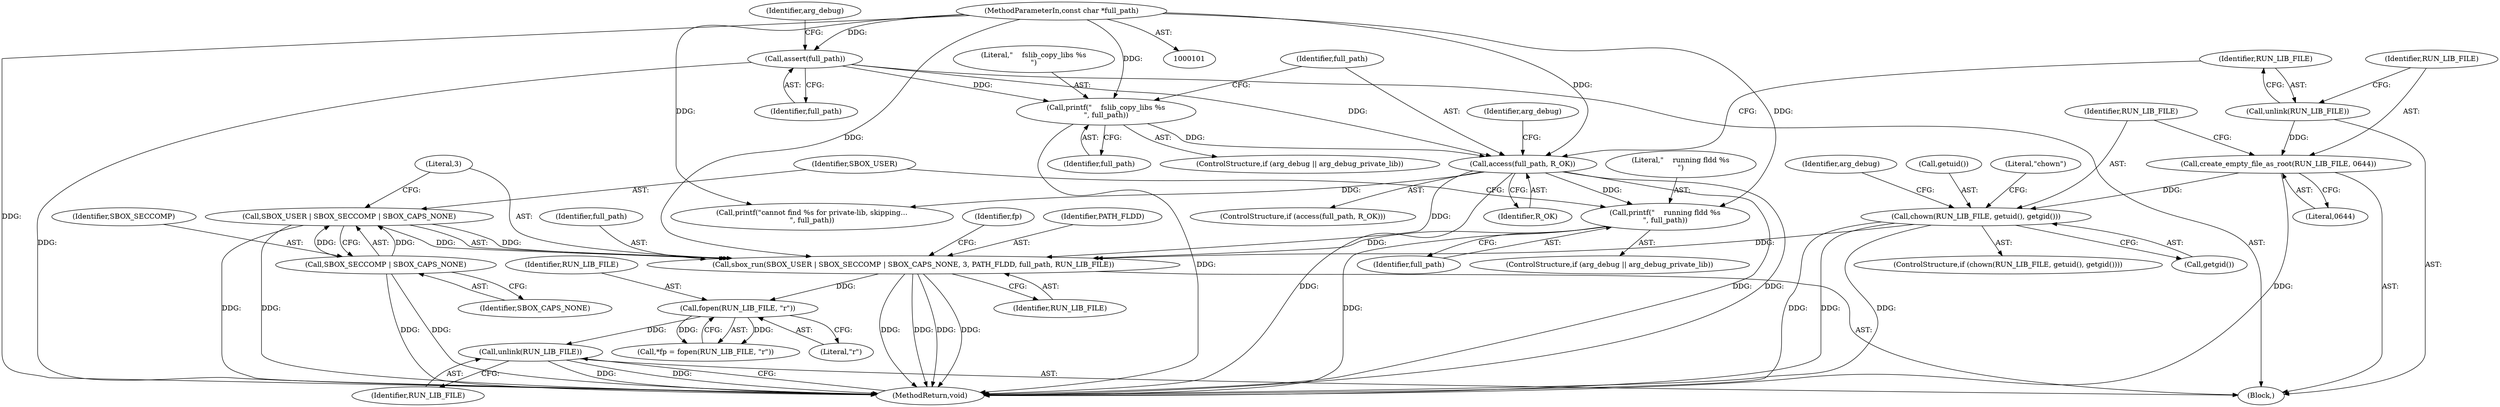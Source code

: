 digraph "0_firejail_eecf35c2f8249489a1d3e512bb07f0d427183134@API" {
"1000189" [label="(Call,unlink(RUN_LIB_FILE))"];
"1000158" [label="(Call,fopen(RUN_LIB_FILE, \"r\"))"];
"1000145" [label="(Call,sbox_run(SBOX_USER | SBOX_SECCOMP | SBOX_CAPS_NONE, 3, PATH_FLDD, full_path, RUN_LIB_FILE))"];
"1000146" [label="(Call,SBOX_USER | SBOX_SECCOMP | SBOX_CAPS_NONE)"];
"1000148" [label="(Call,SBOX_SECCOMP | SBOX_CAPS_NONE)"];
"1000142" [label="(Call,printf(\"    running fldd %s\n\", full_path))"];
"1000114" [label="(Call,access(full_path, R_OK))"];
"1000104" [label="(Call,assert(full_path))"];
"1000102" [label="(MethodParameterIn,const char *full_path)"];
"1000110" [label="(Call,printf(\"    fslib_copy_libs %s\n\", full_path))"];
"1000132" [label="(Call,chown(RUN_LIB_FILE, getuid(), getgid()))"];
"1000128" [label="(Call,create_empty_file_as_root(RUN_LIB_FILE, 0644))"];
"1000126" [label="(Call,unlink(RUN_LIB_FILE))"];
"1000157" [label="(Identifier,fp)"];
"1000190" [label="(Identifier,RUN_LIB_FILE)"];
"1000127" [label="(Identifier,RUN_LIB_FILE)"];
"1000112" [label="(Identifier,full_path)"];
"1000116" [label="(Identifier,R_OK)"];
"1000151" [label="(Literal,3)"];
"1000158" [label="(Call,fopen(RUN_LIB_FILE, \"r\"))"];
"1000144" [label="(Identifier,full_path)"];
"1000148" [label="(Call,SBOX_SECCOMP | SBOX_CAPS_NONE)"];
"1000129" [label="(Identifier,RUN_LIB_FILE)"];
"1000114" [label="(Call,access(full_path, R_OK))"];
"1000126" [label="(Call,unlink(RUN_LIB_FILE))"];
"1000159" [label="(Identifier,RUN_LIB_FILE)"];
"1000138" [label="(ControlStructure,if (arg_debug || arg_debug_private_lib))"];
"1000142" [label="(Call,printf(\"    running fldd %s\n\", full_path))"];
"1000105" [label="(Identifier,full_path)"];
"1000113" [label="(ControlStructure,if (access(full_path, R_OK)))"];
"1000110" [label="(Call,printf(\"    fslib_copy_libs %s\n\", full_path))"];
"1000102" [label="(MethodParameterIn,const char *full_path)"];
"1000152" [label="(Identifier,PATH_FLDD)"];
"1000115" [label="(Identifier,full_path)"];
"1000133" [label="(Identifier,RUN_LIB_FILE)"];
"1000134" [label="(Call,getuid())"];
"1000137" [label="(Literal,\"chown\")"];
"1000189" [label="(Call,unlink(RUN_LIB_FILE))"];
"1000149" [label="(Identifier,SBOX_SECCOMP)"];
"1000111" [label="(Literal,\"    fslib_copy_libs %s\n\")"];
"1000135" [label="(Call,getgid())"];
"1000140" [label="(Identifier,arg_debug)"];
"1000108" [label="(Identifier,arg_debug)"];
"1000128" [label="(Call,create_empty_file_as_root(RUN_LIB_FILE, 0644))"];
"1000104" [label="(Call,assert(full_path))"];
"1000120" [label="(Identifier,arg_debug)"];
"1000143" [label="(Literal,\"    running fldd %s\n\")"];
"1000150" [label="(Identifier,SBOX_CAPS_NONE)"];
"1000122" [label="(Call,printf(\"cannot find %s for private-lib, skipping...\n\", full_path))"];
"1000106" [label="(ControlStructure,if (arg_debug || arg_debug_private_lib))"];
"1000156" [label="(Call,*fp = fopen(RUN_LIB_FILE, \"r\"))"];
"1000145" [label="(Call,sbox_run(SBOX_USER | SBOX_SECCOMP | SBOX_CAPS_NONE, 3, PATH_FLDD, full_path, RUN_LIB_FILE))"];
"1000191" [label="(MethodReturn,void)"];
"1000147" [label="(Identifier,SBOX_USER)"];
"1000132" [label="(Call,chown(RUN_LIB_FILE, getuid(), getgid()))"];
"1000160" [label="(Literal,\"r\")"];
"1000103" [label="(Block,)"];
"1000153" [label="(Identifier,full_path)"];
"1000146" [label="(Call,SBOX_USER | SBOX_SECCOMP | SBOX_CAPS_NONE)"];
"1000130" [label="(Literal,0644)"];
"1000154" [label="(Identifier,RUN_LIB_FILE)"];
"1000131" [label="(ControlStructure,if (chown(RUN_LIB_FILE, getuid(), getgid())))"];
"1000189" -> "1000103"  [label="AST: "];
"1000189" -> "1000190"  [label="CFG: "];
"1000190" -> "1000189"  [label="AST: "];
"1000191" -> "1000189"  [label="CFG: "];
"1000189" -> "1000191"  [label="DDG: "];
"1000189" -> "1000191"  [label="DDG: "];
"1000158" -> "1000189"  [label="DDG: "];
"1000158" -> "1000156"  [label="AST: "];
"1000158" -> "1000160"  [label="CFG: "];
"1000159" -> "1000158"  [label="AST: "];
"1000160" -> "1000158"  [label="AST: "];
"1000156" -> "1000158"  [label="CFG: "];
"1000158" -> "1000156"  [label="DDG: "];
"1000158" -> "1000156"  [label="DDG: "];
"1000145" -> "1000158"  [label="DDG: "];
"1000145" -> "1000103"  [label="AST: "];
"1000145" -> "1000154"  [label="CFG: "];
"1000146" -> "1000145"  [label="AST: "];
"1000151" -> "1000145"  [label="AST: "];
"1000152" -> "1000145"  [label="AST: "];
"1000153" -> "1000145"  [label="AST: "];
"1000154" -> "1000145"  [label="AST: "];
"1000157" -> "1000145"  [label="CFG: "];
"1000145" -> "1000191"  [label="DDG: "];
"1000145" -> "1000191"  [label="DDG: "];
"1000145" -> "1000191"  [label="DDG: "];
"1000145" -> "1000191"  [label="DDG: "];
"1000146" -> "1000145"  [label="DDG: "];
"1000146" -> "1000145"  [label="DDG: "];
"1000142" -> "1000145"  [label="DDG: "];
"1000114" -> "1000145"  [label="DDG: "];
"1000102" -> "1000145"  [label="DDG: "];
"1000132" -> "1000145"  [label="DDG: "];
"1000146" -> "1000148"  [label="CFG: "];
"1000147" -> "1000146"  [label="AST: "];
"1000148" -> "1000146"  [label="AST: "];
"1000151" -> "1000146"  [label="CFG: "];
"1000146" -> "1000191"  [label="DDG: "];
"1000146" -> "1000191"  [label="DDG: "];
"1000148" -> "1000146"  [label="DDG: "];
"1000148" -> "1000146"  [label="DDG: "];
"1000148" -> "1000150"  [label="CFG: "];
"1000149" -> "1000148"  [label="AST: "];
"1000150" -> "1000148"  [label="AST: "];
"1000148" -> "1000191"  [label="DDG: "];
"1000148" -> "1000191"  [label="DDG: "];
"1000142" -> "1000138"  [label="AST: "];
"1000142" -> "1000144"  [label="CFG: "];
"1000143" -> "1000142"  [label="AST: "];
"1000144" -> "1000142"  [label="AST: "];
"1000147" -> "1000142"  [label="CFG: "];
"1000142" -> "1000191"  [label="DDG: "];
"1000114" -> "1000142"  [label="DDG: "];
"1000102" -> "1000142"  [label="DDG: "];
"1000114" -> "1000113"  [label="AST: "];
"1000114" -> "1000116"  [label="CFG: "];
"1000115" -> "1000114"  [label="AST: "];
"1000116" -> "1000114"  [label="AST: "];
"1000120" -> "1000114"  [label="CFG: "];
"1000127" -> "1000114"  [label="CFG: "];
"1000114" -> "1000191"  [label="DDG: "];
"1000114" -> "1000191"  [label="DDG: "];
"1000114" -> "1000191"  [label="DDG: "];
"1000104" -> "1000114"  [label="DDG: "];
"1000110" -> "1000114"  [label="DDG: "];
"1000102" -> "1000114"  [label="DDG: "];
"1000114" -> "1000122"  [label="DDG: "];
"1000104" -> "1000103"  [label="AST: "];
"1000104" -> "1000105"  [label="CFG: "];
"1000105" -> "1000104"  [label="AST: "];
"1000108" -> "1000104"  [label="CFG: "];
"1000104" -> "1000191"  [label="DDG: "];
"1000102" -> "1000104"  [label="DDG: "];
"1000104" -> "1000110"  [label="DDG: "];
"1000102" -> "1000101"  [label="AST: "];
"1000102" -> "1000191"  [label="DDG: "];
"1000102" -> "1000110"  [label="DDG: "];
"1000102" -> "1000122"  [label="DDG: "];
"1000110" -> "1000106"  [label="AST: "];
"1000110" -> "1000112"  [label="CFG: "];
"1000111" -> "1000110"  [label="AST: "];
"1000112" -> "1000110"  [label="AST: "];
"1000115" -> "1000110"  [label="CFG: "];
"1000110" -> "1000191"  [label="DDG: "];
"1000132" -> "1000131"  [label="AST: "];
"1000132" -> "1000135"  [label="CFG: "];
"1000133" -> "1000132"  [label="AST: "];
"1000134" -> "1000132"  [label="AST: "];
"1000135" -> "1000132"  [label="AST: "];
"1000137" -> "1000132"  [label="CFG: "];
"1000140" -> "1000132"  [label="CFG: "];
"1000132" -> "1000191"  [label="DDG: "];
"1000132" -> "1000191"  [label="DDG: "];
"1000132" -> "1000191"  [label="DDG: "];
"1000128" -> "1000132"  [label="DDG: "];
"1000128" -> "1000103"  [label="AST: "];
"1000128" -> "1000130"  [label="CFG: "];
"1000129" -> "1000128"  [label="AST: "];
"1000130" -> "1000128"  [label="AST: "];
"1000133" -> "1000128"  [label="CFG: "];
"1000128" -> "1000191"  [label="DDG: "];
"1000126" -> "1000128"  [label="DDG: "];
"1000126" -> "1000103"  [label="AST: "];
"1000126" -> "1000127"  [label="CFG: "];
"1000127" -> "1000126"  [label="AST: "];
"1000129" -> "1000126"  [label="CFG: "];
}
